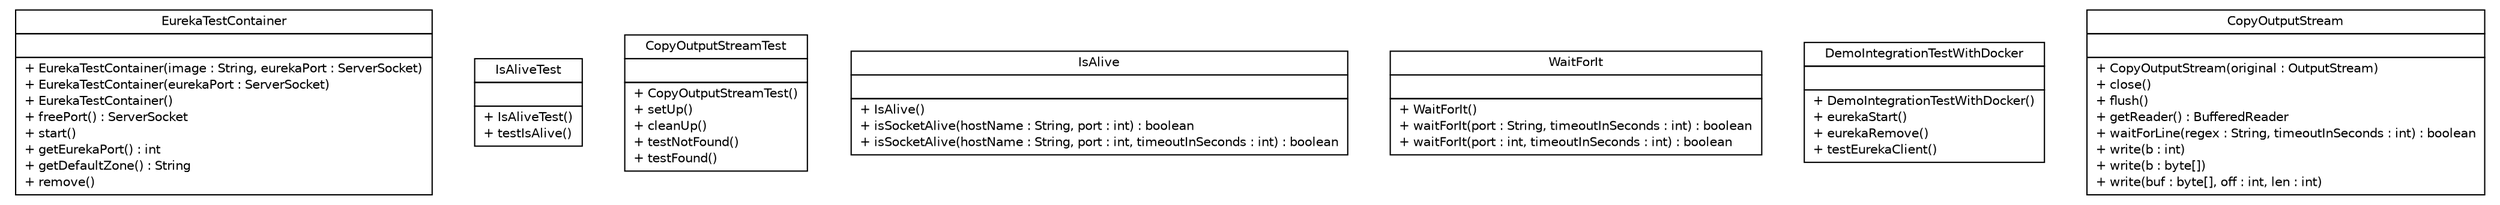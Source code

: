 #!/usr/local/bin/dot
#
# Class diagram 
# Generated by UMLGraph version R5_6-24-gf6e263 (http://www.umlgraph.org/)
#

digraph G {
	edge [fontname="Helvetica",fontsize=10,labelfontname="Helvetica",labelfontsize=10];
	node [fontname="Helvetica",fontsize=10,shape=plaintext];
	nodesep=0.25;
	ranksep=0.5;
	// cn.home1.test.EurekaTestContainer
	c14 [label=<<table title="cn.home1.test.EurekaTestContainer" border="0" cellborder="1" cellspacing="0" cellpadding="2" port="p" href="./EurekaTestContainer.html">
		<tr><td><table border="0" cellspacing="0" cellpadding="1">
<tr><td align="center" balign="center"> EurekaTestContainer </td></tr>
		</table></td></tr>
		<tr><td><table border="0" cellspacing="0" cellpadding="1">
<tr><td align="left" balign="left">  </td></tr>
		</table></td></tr>
		<tr><td><table border="0" cellspacing="0" cellpadding="1">
<tr><td align="left" balign="left"> + EurekaTestContainer(image : String, eurekaPort : ServerSocket) </td></tr>
<tr><td align="left" balign="left"> + EurekaTestContainer(eurekaPort : ServerSocket) </td></tr>
<tr><td align="left" balign="left"> + EurekaTestContainer() </td></tr>
<tr><td align="left" balign="left"> + freePort() : ServerSocket </td></tr>
<tr><td align="left" balign="left"> + start() </td></tr>
<tr><td align="left" balign="left"> + getEurekaPort() : int </td></tr>
<tr><td align="left" balign="left"> + getDefaultZone() : String </td></tr>
<tr><td align="left" balign="left"> + remove() </td></tr>
		</table></td></tr>
		</table>>, URL="./EurekaTestContainer.html", fontname="Helvetica", fontcolor="black", fontsize=10.0];
	// cn.home1.test.IsAliveTest
	c15 [label=<<table title="cn.home1.test.IsAliveTest" border="0" cellborder="1" cellspacing="0" cellpadding="2" port="p" href="./IsAliveTest.html">
		<tr><td><table border="0" cellspacing="0" cellpadding="1">
<tr><td align="center" balign="center"> IsAliveTest </td></tr>
		</table></td></tr>
		<tr><td><table border="0" cellspacing="0" cellpadding="1">
<tr><td align="left" balign="left">  </td></tr>
		</table></td></tr>
		<tr><td><table border="0" cellspacing="0" cellpadding="1">
<tr><td align="left" balign="left"> + IsAliveTest() </td></tr>
<tr><td align="left" balign="left"> + testIsAlive() </td></tr>
		</table></td></tr>
		</table>>, URL="./IsAliveTest.html", fontname="Helvetica", fontcolor="black", fontsize=10.0];
	// cn.home1.test.CopyOutputStreamTest
	c16 [label=<<table title="cn.home1.test.CopyOutputStreamTest" border="0" cellborder="1" cellspacing="0" cellpadding="2" port="p" href="./CopyOutputStreamTest.html">
		<tr><td><table border="0" cellspacing="0" cellpadding="1">
<tr><td align="center" balign="center"> CopyOutputStreamTest </td></tr>
		</table></td></tr>
		<tr><td><table border="0" cellspacing="0" cellpadding="1">
<tr><td align="left" balign="left">  </td></tr>
		</table></td></tr>
		<tr><td><table border="0" cellspacing="0" cellpadding="1">
<tr><td align="left" balign="left"> + CopyOutputStreamTest() </td></tr>
<tr><td align="left" balign="left"> + setUp() </td></tr>
<tr><td align="left" balign="left"> + cleanUp() </td></tr>
<tr><td align="left" balign="left"> + testNotFound() </td></tr>
<tr><td align="left" balign="left"> + testFound() </td></tr>
		</table></td></tr>
		</table>>, URL="./CopyOutputStreamTest.html", fontname="Helvetica", fontcolor="black", fontsize=10.0];
	// cn.home1.test.IsAlive
	c17 [label=<<table title="cn.home1.test.IsAlive" border="0" cellborder="1" cellspacing="0" cellpadding="2" port="p" href="./IsAlive.html">
		<tr><td><table border="0" cellspacing="0" cellpadding="1">
<tr><td align="center" balign="center"> IsAlive </td></tr>
		</table></td></tr>
		<tr><td><table border="0" cellspacing="0" cellpadding="1">
<tr><td align="left" balign="left">  </td></tr>
		</table></td></tr>
		<tr><td><table border="0" cellspacing="0" cellpadding="1">
<tr><td align="left" balign="left"> + IsAlive() </td></tr>
<tr><td align="left" balign="left"> + isSocketAlive(hostName : String, port : int) : boolean </td></tr>
<tr><td align="left" balign="left"> + isSocketAlive(hostName : String, port : int, timeoutInSeconds : int) : boolean </td></tr>
		</table></td></tr>
		</table>>, URL="./IsAlive.html", fontname="Helvetica", fontcolor="black", fontsize=10.0];
	// cn.home1.test.WaitForIt
	c18 [label=<<table title="cn.home1.test.WaitForIt" border="0" cellborder="1" cellspacing="0" cellpadding="2" port="p" href="./WaitForIt.html">
		<tr><td><table border="0" cellspacing="0" cellpadding="1">
<tr><td align="center" balign="center"> WaitForIt </td></tr>
		</table></td></tr>
		<tr><td><table border="0" cellspacing="0" cellpadding="1">
<tr><td align="left" balign="left">  </td></tr>
		</table></td></tr>
		<tr><td><table border="0" cellspacing="0" cellpadding="1">
<tr><td align="left" balign="left"> + WaitForIt() </td></tr>
<tr><td align="left" balign="left"> + waitForIt(port : String, timeoutInSeconds : int) : boolean </td></tr>
<tr><td align="left" balign="left"> + waitForIt(port : int, timeoutInSeconds : int) : boolean </td></tr>
		</table></td></tr>
		</table>>, URL="./WaitForIt.html", fontname="Helvetica", fontcolor="black", fontsize=10.0];
	// cn.home1.test.DemoIntegrationTestWithDocker
	c19 [label=<<table title="cn.home1.test.DemoIntegrationTestWithDocker" border="0" cellborder="1" cellspacing="0" cellpadding="2" port="p" href="./DemoIntegrationTestWithDocker.html">
		<tr><td><table border="0" cellspacing="0" cellpadding="1">
<tr><td align="center" balign="center"> DemoIntegrationTestWithDocker </td></tr>
		</table></td></tr>
		<tr><td><table border="0" cellspacing="0" cellpadding="1">
<tr><td align="left" balign="left">  </td></tr>
		</table></td></tr>
		<tr><td><table border="0" cellspacing="0" cellpadding="1">
<tr><td align="left" balign="left"> + DemoIntegrationTestWithDocker() </td></tr>
<tr><td align="left" balign="left"> + eurekaStart() </td></tr>
<tr><td align="left" balign="left"> + eurekaRemove() </td></tr>
<tr><td align="left" balign="left"> + testEurekaClient() </td></tr>
		</table></td></tr>
		</table>>, URL="./DemoIntegrationTestWithDocker.html", fontname="Helvetica", fontcolor="black", fontsize=10.0];
	// cn.home1.test.CopyOutputStream
	c20 [label=<<table title="cn.home1.test.CopyOutputStream" border="0" cellborder="1" cellspacing="0" cellpadding="2" port="p" href="./CopyOutputStream.html">
		<tr><td><table border="0" cellspacing="0" cellpadding="1">
<tr><td align="center" balign="center"> CopyOutputStream </td></tr>
		</table></td></tr>
		<tr><td><table border="0" cellspacing="0" cellpadding="1">
<tr><td align="left" balign="left">  </td></tr>
		</table></td></tr>
		<tr><td><table border="0" cellspacing="0" cellpadding="1">
<tr><td align="left" balign="left"> + CopyOutputStream(original : OutputStream) </td></tr>
<tr><td align="left" balign="left"> + close() </td></tr>
<tr><td align="left" balign="left"> + flush() </td></tr>
<tr><td align="left" balign="left"> + getReader() : BufferedReader </td></tr>
<tr><td align="left" balign="left"> + waitForLine(regex : String, timeoutInSeconds : int) : boolean </td></tr>
<tr><td align="left" balign="left"> + write(b : int) </td></tr>
<tr><td align="left" balign="left"> + write(b : byte[]) </td></tr>
<tr><td align="left" balign="left"> + write(buf : byte[], off : int, len : int) </td></tr>
		</table></td></tr>
		</table>>, URL="./CopyOutputStream.html", fontname="Helvetica", fontcolor="black", fontsize=10.0];
}

